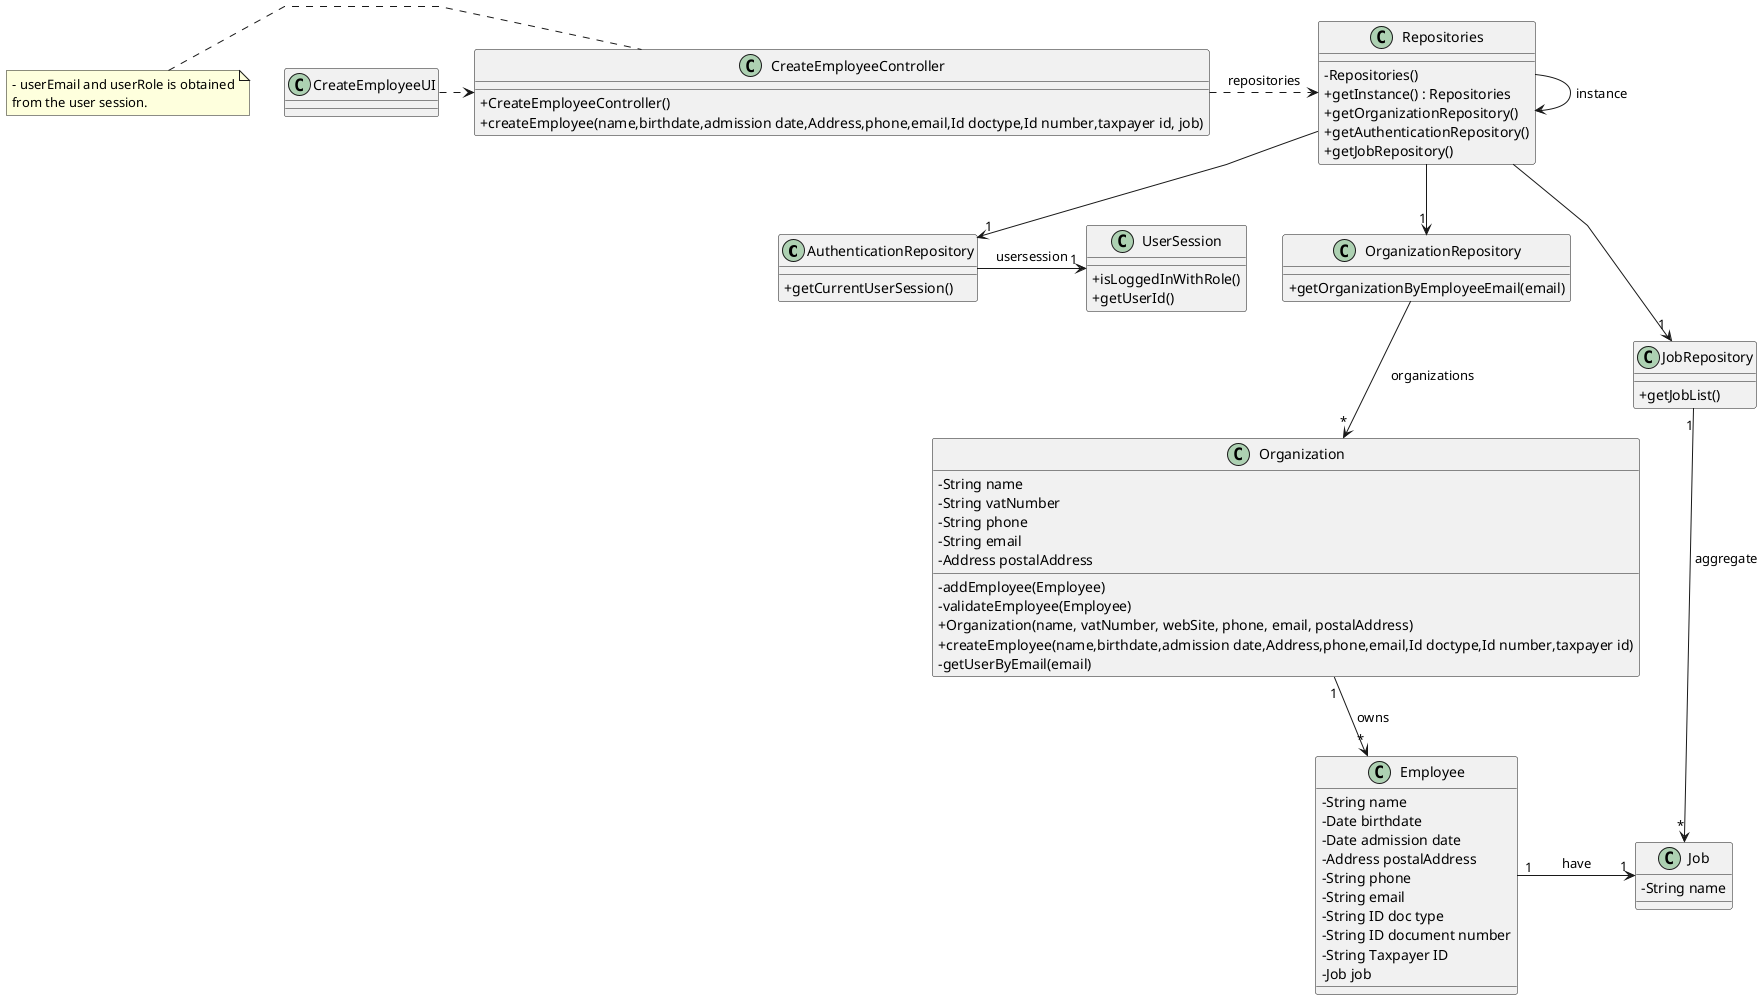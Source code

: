@startuml
'skinparam monochrome true
skinparam packageStyle rectangle
skinparam shadowing false
skinparam linetype polyline
'skinparam linetype orto

skinparam classAttributeIconSize 0

'left to right direction

class AuthenticationRepository
{
    + getCurrentUserSession()
}

class UserSession
{
    + isLoggedInWithRole()
    + getUserId()
}



class Job {
    - String name
}

class Employee {
    - String name
    - Date birthdate
    - Date admission date
    - Address postalAddress
    - String phone
    - String email
    - String ID doc type
    - String ID document number
    - String Taxpayer ID
    - Job job
}



class Organization {
    - String name
    - String vatNumber
    - String phone
    - String email
    - Address postalAddress
    - addEmployee(Employee)
    - validateEmployee(Employee)
    + Organization(name, vatNumber, webSite, phone, email, postalAddress)
    + createEmployee(name,birthdate,admission date,Address,phone,email,Id doctype,Id number,taxpayer id)
    - getUserByEmail(email)

}


class OrganizationRepository {
    + getOrganizationByEmployeeEmail(email)
}

class Repositories {
    - Repositories()
    + getInstance() : Repositories
    + getOrganizationRepository()
    + getAuthenticationRepository()
    + getJobRepository()
}
class JobRepository{

    + getJobList()

}

class CreateEmployeeController {
    + CreateEmployeeController()
    + createEmployee(name,birthdate,admission date,Address,phone,email,Id doctype,Id number,taxpayer id, job)

}

note left of CreateEmployeeController
    - userEmail and userRole is obtained
    from the user session.
end note


class CreateEmployeeUI {
}

Repositories -> Repositories : instance
CreateEmployeeUI .> CreateEmployeeController
CreateEmployeeController .> Repositories : repositories
Repositories --> "1" OrganizationRepository
OrganizationRepository --> "*" Organization : organizations
AuthenticationRepository -> "1" UserSession : usersession
Repositories --> "1" AuthenticationRepository
Repositories --> "1" JobRepository
JobRepository "1" --> "*" Job : aggregate
Organization "1" --> "*" Employee : owns
Employee "1" -> "1" Job : have



@enduml